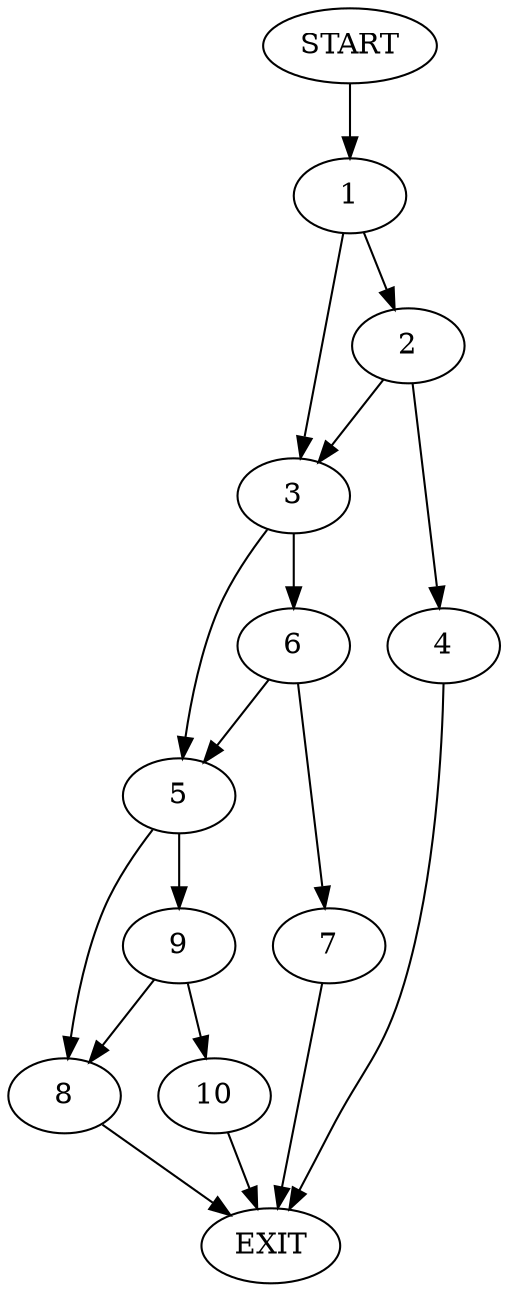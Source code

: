 digraph {
0 [label="START"]
11 [label="EXIT"]
0 -> 1
1 -> 2
1 -> 3
2 -> 3
2 -> 4
3 -> 5
3 -> 6
4 -> 11
6 -> 5
6 -> 7
5 -> 8
5 -> 9
7 -> 11
8 -> 11
9 -> 8
9 -> 10
10 -> 11
}
